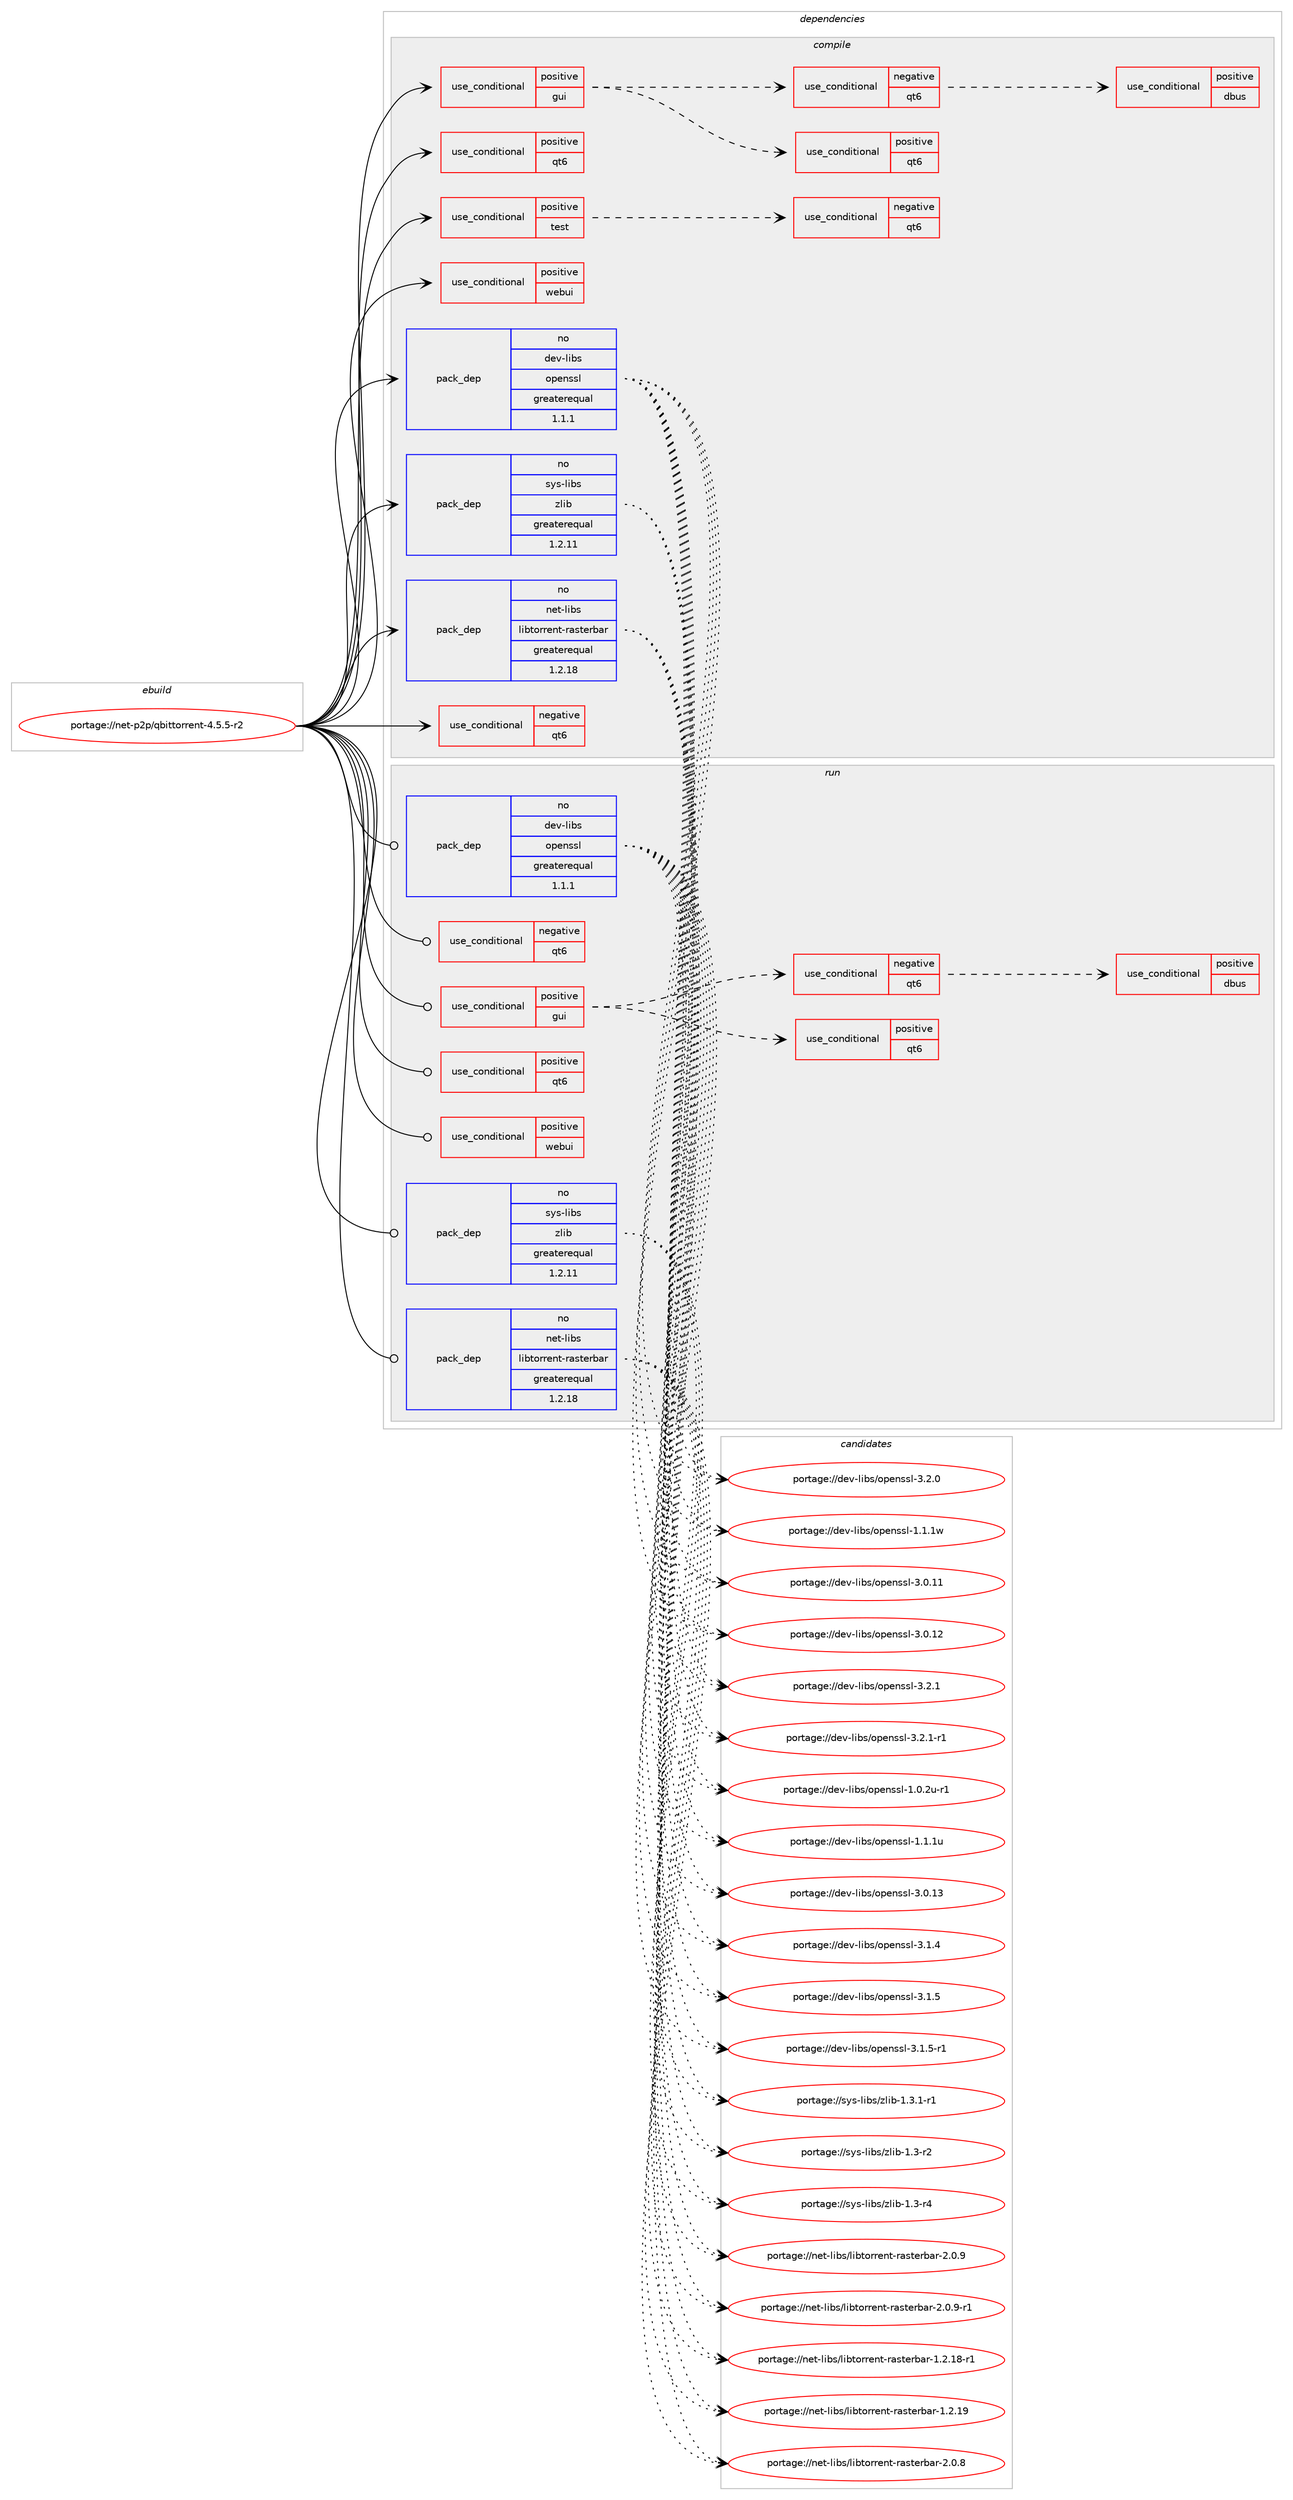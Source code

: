 digraph prolog {

# *************
# Graph options
# *************

newrank=true;
concentrate=true;
compound=true;
graph [rankdir=LR,fontname=Helvetica,fontsize=10,ranksep=1.5];#, ranksep=2.5, nodesep=0.2];
edge  [arrowhead=vee];
node  [fontname=Helvetica,fontsize=10];

# **********
# The ebuild
# **********

subgraph cluster_leftcol {
color=gray;
rank=same;
label=<<i>ebuild</i>>;
id [label="portage://net-p2p/qbittorrent-4.5.5-r2", color=red, width=4, href="../net-p2p/qbittorrent-4.5.5-r2.svg"];
}

# ****************
# The dependencies
# ****************

subgraph cluster_midcol {
color=gray;
label=<<i>dependencies</i>>;
subgraph cluster_compile {
fillcolor="#eeeeee";
style=filled;
label=<<i>compile</i>>;
subgraph cond7458 {
dependency11358 [label=<<TABLE BORDER="0" CELLBORDER="1" CELLSPACING="0" CELLPADDING="4"><TR><TD ROWSPAN="3" CELLPADDING="10">use_conditional</TD></TR><TR><TD>negative</TD></TR><TR><TD>qt6</TD></TR></TABLE>>, shape=none, color=red];
# *** BEGIN UNKNOWN DEPENDENCY TYPE (TODO) ***
# dependency11358 -> package_dependency(portage://net-p2p/qbittorrent-4.5.5-r2,install,no,dev-qt,qtcore,none,[,,],[slot(5)],[])
# *** END UNKNOWN DEPENDENCY TYPE (TODO) ***

# *** BEGIN UNKNOWN DEPENDENCY TYPE (TODO) ***
# dependency11358 -> package_dependency(portage://net-p2p/qbittorrent-4.5.5-r2,install,no,dev-qt,qtnetwork,none,[,,],[slot(5)],[use(enable(ssl),none)])
# *** END UNKNOWN DEPENDENCY TYPE (TODO) ***

# *** BEGIN UNKNOWN DEPENDENCY TYPE (TODO) ***
# dependency11358 -> package_dependency(portage://net-p2p/qbittorrent-4.5.5-r2,install,no,dev-qt,qtsql,none,[,,],[slot(5)],[use(enable(sqlite),none)])
# *** END UNKNOWN DEPENDENCY TYPE (TODO) ***

# *** BEGIN UNKNOWN DEPENDENCY TYPE (TODO) ***
# dependency11358 -> package_dependency(portage://net-p2p/qbittorrent-4.5.5-r2,install,no,dev-qt,qtxml,none,[,,],[slot(5)],[])
# *** END UNKNOWN DEPENDENCY TYPE (TODO) ***

}
id:e -> dependency11358:w [weight=20,style="solid",arrowhead="vee"];
subgraph cond7459 {
dependency11359 [label=<<TABLE BORDER="0" CELLBORDER="1" CELLSPACING="0" CELLPADDING="4"><TR><TD ROWSPAN="3" CELLPADDING="10">use_conditional</TD></TR><TR><TD>positive</TD></TR><TR><TD>gui</TD></TR></TABLE>>, shape=none, color=red];
subgraph cond7460 {
dependency11360 [label=<<TABLE BORDER="0" CELLBORDER="1" CELLSPACING="0" CELLPADDING="4"><TR><TD ROWSPAN="3" CELLPADDING="10">use_conditional</TD></TR><TR><TD>negative</TD></TR><TR><TD>qt6</TD></TR></TABLE>>, shape=none, color=red];
# *** BEGIN UNKNOWN DEPENDENCY TYPE (TODO) ***
# dependency11360 -> package_dependency(portage://net-p2p/qbittorrent-4.5.5-r2,install,no,dev-qt,qtgui,none,[,,],[slot(5)],[])
# *** END UNKNOWN DEPENDENCY TYPE (TODO) ***

# *** BEGIN UNKNOWN DEPENDENCY TYPE (TODO) ***
# dependency11360 -> package_dependency(portage://net-p2p/qbittorrent-4.5.5-r2,install,no,dev-qt,qtsvg,none,[,,],[slot(5)],[])
# *** END UNKNOWN DEPENDENCY TYPE (TODO) ***

# *** BEGIN UNKNOWN DEPENDENCY TYPE (TODO) ***
# dependency11360 -> package_dependency(portage://net-p2p/qbittorrent-4.5.5-r2,install,no,dev-qt,qtwidgets,none,[,,],[slot(5)],[])
# *** END UNKNOWN DEPENDENCY TYPE (TODO) ***

subgraph cond7461 {
dependency11361 [label=<<TABLE BORDER="0" CELLBORDER="1" CELLSPACING="0" CELLPADDING="4"><TR><TD ROWSPAN="3" CELLPADDING="10">use_conditional</TD></TR><TR><TD>positive</TD></TR><TR><TD>dbus</TD></TR></TABLE>>, shape=none, color=red];
# *** BEGIN UNKNOWN DEPENDENCY TYPE (TODO) ***
# dependency11361 -> package_dependency(portage://net-p2p/qbittorrent-4.5.5-r2,install,no,dev-qt,qtdbus,none,[,,],[slot(5)],[])
# *** END UNKNOWN DEPENDENCY TYPE (TODO) ***

}
dependency11360:e -> dependency11361:w [weight=20,style="dashed",arrowhead="vee"];
}
dependency11359:e -> dependency11360:w [weight=20,style="dashed",arrowhead="vee"];
subgraph cond7462 {
dependency11362 [label=<<TABLE BORDER="0" CELLBORDER="1" CELLSPACING="0" CELLPADDING="4"><TR><TD ROWSPAN="3" CELLPADDING="10">use_conditional</TD></TR><TR><TD>positive</TD></TR><TR><TD>qt6</TD></TR></TABLE>>, shape=none, color=red];
# *** BEGIN UNKNOWN DEPENDENCY TYPE (TODO) ***
# dependency11362 -> package_dependency(portage://net-p2p/qbittorrent-4.5.5-r2,install,no,dev-qt,qtbase,none,[,,],[slot(6)],[use(optenable(dbus),none),use(enable(gui),none),use(enable(widgets),none)])
# *** END UNKNOWN DEPENDENCY TYPE (TODO) ***

# *** BEGIN UNKNOWN DEPENDENCY TYPE (TODO) ***
# dependency11362 -> package_dependency(portage://net-p2p/qbittorrent-4.5.5-r2,install,no,dev-qt,qtsvg,none,[,,],[slot(6)],[])
# *** END UNKNOWN DEPENDENCY TYPE (TODO) ***

}
dependency11359:e -> dependency11362:w [weight=20,style="dashed",arrowhead="vee"];
}
id:e -> dependency11359:w [weight=20,style="solid",arrowhead="vee"];
subgraph cond7463 {
dependency11363 [label=<<TABLE BORDER="0" CELLBORDER="1" CELLSPACING="0" CELLPADDING="4"><TR><TD ROWSPAN="3" CELLPADDING="10">use_conditional</TD></TR><TR><TD>positive</TD></TR><TR><TD>qt6</TD></TR></TABLE>>, shape=none, color=red];
# *** BEGIN UNKNOWN DEPENDENCY TYPE (TODO) ***
# dependency11363 -> package_dependency(portage://net-p2p/qbittorrent-4.5.5-r2,install,no,dev-qt,qtbase,none,[,,],[slot(6)],[use(enable(network),none),use(enable(ssl),none),use(enable(sql),none),use(enable(sqlite),none),use(enable(xml),positive)])
# *** END UNKNOWN DEPENDENCY TYPE (TODO) ***

}
id:e -> dependency11363:w [weight=20,style="solid",arrowhead="vee"];
subgraph cond7464 {
dependency11364 [label=<<TABLE BORDER="0" CELLBORDER="1" CELLSPACING="0" CELLPADDING="4"><TR><TD ROWSPAN="3" CELLPADDING="10">use_conditional</TD></TR><TR><TD>positive</TD></TR><TR><TD>test</TD></TR></TABLE>>, shape=none, color=red];
subgraph cond7465 {
dependency11365 [label=<<TABLE BORDER="0" CELLBORDER="1" CELLSPACING="0" CELLPADDING="4"><TR><TD ROWSPAN="3" CELLPADDING="10">use_conditional</TD></TR><TR><TD>negative</TD></TR><TR><TD>qt6</TD></TR></TABLE>>, shape=none, color=red];
# *** BEGIN UNKNOWN DEPENDENCY TYPE (TODO) ***
# dependency11365 -> package_dependency(portage://net-p2p/qbittorrent-4.5.5-r2,install,no,dev-qt,qttest,none,[,,],[slot(5)],[])
# *** END UNKNOWN DEPENDENCY TYPE (TODO) ***

}
dependency11364:e -> dependency11365:w [weight=20,style="dashed",arrowhead="vee"];
}
id:e -> dependency11364:w [weight=20,style="solid",arrowhead="vee"];
subgraph cond7466 {
dependency11366 [label=<<TABLE BORDER="0" CELLBORDER="1" CELLSPACING="0" CELLPADDING="4"><TR><TD ROWSPAN="3" CELLPADDING="10">use_conditional</TD></TR><TR><TD>positive</TD></TR><TR><TD>webui</TD></TR></TABLE>>, shape=none, color=red];
# *** BEGIN UNKNOWN DEPENDENCY TYPE (TODO) ***
# dependency11366 -> package_dependency(portage://net-p2p/qbittorrent-4.5.5-r2,install,no,acct-group,qbittorrent,none,[,,],[],[])
# *** END UNKNOWN DEPENDENCY TYPE (TODO) ***

# *** BEGIN UNKNOWN DEPENDENCY TYPE (TODO) ***
# dependency11366 -> package_dependency(portage://net-p2p/qbittorrent-4.5.5-r2,install,no,acct-user,qbittorrent,none,[,,],[],[])
# *** END UNKNOWN DEPENDENCY TYPE (TODO) ***

}
id:e -> dependency11366:w [weight=20,style="solid",arrowhead="vee"];
# *** BEGIN UNKNOWN DEPENDENCY TYPE (TODO) ***
# id -> package_dependency(portage://net-p2p/qbittorrent-4.5.5-r2,install,no,dev-libs,boost,none,[,,],[],[])
# *** END UNKNOWN DEPENDENCY TYPE (TODO) ***

subgraph pack3787 {
dependency11367 [label=<<TABLE BORDER="0" CELLBORDER="1" CELLSPACING="0" CELLPADDING="4" WIDTH="220"><TR><TD ROWSPAN="6" CELLPADDING="30">pack_dep</TD></TR><TR><TD WIDTH="110">no</TD></TR><TR><TD>dev-libs</TD></TR><TR><TD>openssl</TD></TR><TR><TD>greaterequal</TD></TR><TR><TD>1.1.1</TD></TR></TABLE>>, shape=none, color=blue];
}
id:e -> dependency11367:w [weight=20,style="solid",arrowhead="vee"];
subgraph pack3788 {
dependency11368 [label=<<TABLE BORDER="0" CELLBORDER="1" CELLSPACING="0" CELLPADDING="4" WIDTH="220"><TR><TD ROWSPAN="6" CELLPADDING="30">pack_dep</TD></TR><TR><TD WIDTH="110">no</TD></TR><TR><TD>net-libs</TD></TR><TR><TD>libtorrent-rasterbar</TD></TR><TR><TD>greaterequal</TD></TR><TR><TD>1.2.18</TD></TR></TABLE>>, shape=none, color=blue];
}
id:e -> dependency11368:w [weight=20,style="solid",arrowhead="vee"];
subgraph pack3789 {
dependency11369 [label=<<TABLE BORDER="0" CELLBORDER="1" CELLSPACING="0" CELLPADDING="4" WIDTH="220"><TR><TD ROWSPAN="6" CELLPADDING="30">pack_dep</TD></TR><TR><TD WIDTH="110">no</TD></TR><TR><TD>sys-libs</TD></TR><TR><TD>zlib</TD></TR><TR><TD>greaterequal</TD></TR><TR><TD>1.2.11</TD></TR></TABLE>>, shape=none, color=blue];
}
id:e -> dependency11369:w [weight=20,style="solid",arrowhead="vee"];
}
subgraph cluster_compileandrun {
fillcolor="#eeeeee";
style=filled;
label=<<i>compile and run</i>>;
}
subgraph cluster_run {
fillcolor="#eeeeee";
style=filled;
label=<<i>run</i>>;
subgraph cond7467 {
dependency11370 [label=<<TABLE BORDER="0" CELLBORDER="1" CELLSPACING="0" CELLPADDING="4"><TR><TD ROWSPAN="3" CELLPADDING="10">use_conditional</TD></TR><TR><TD>negative</TD></TR><TR><TD>qt6</TD></TR></TABLE>>, shape=none, color=red];
# *** BEGIN UNKNOWN DEPENDENCY TYPE (TODO) ***
# dependency11370 -> package_dependency(portage://net-p2p/qbittorrent-4.5.5-r2,run,no,dev-qt,qtcore,none,[,,],[slot(5)],[])
# *** END UNKNOWN DEPENDENCY TYPE (TODO) ***

# *** BEGIN UNKNOWN DEPENDENCY TYPE (TODO) ***
# dependency11370 -> package_dependency(portage://net-p2p/qbittorrent-4.5.5-r2,run,no,dev-qt,qtnetwork,none,[,,],[slot(5)],[use(enable(ssl),none)])
# *** END UNKNOWN DEPENDENCY TYPE (TODO) ***

# *** BEGIN UNKNOWN DEPENDENCY TYPE (TODO) ***
# dependency11370 -> package_dependency(portage://net-p2p/qbittorrent-4.5.5-r2,run,no,dev-qt,qtsql,none,[,,],[slot(5)],[use(enable(sqlite),none)])
# *** END UNKNOWN DEPENDENCY TYPE (TODO) ***

# *** BEGIN UNKNOWN DEPENDENCY TYPE (TODO) ***
# dependency11370 -> package_dependency(portage://net-p2p/qbittorrent-4.5.5-r2,run,no,dev-qt,qtxml,none,[,,],[slot(5)],[])
# *** END UNKNOWN DEPENDENCY TYPE (TODO) ***

}
id:e -> dependency11370:w [weight=20,style="solid",arrowhead="odot"];
subgraph cond7468 {
dependency11371 [label=<<TABLE BORDER="0" CELLBORDER="1" CELLSPACING="0" CELLPADDING="4"><TR><TD ROWSPAN="3" CELLPADDING="10">use_conditional</TD></TR><TR><TD>positive</TD></TR><TR><TD>gui</TD></TR></TABLE>>, shape=none, color=red];
subgraph cond7469 {
dependency11372 [label=<<TABLE BORDER="0" CELLBORDER="1" CELLSPACING="0" CELLPADDING="4"><TR><TD ROWSPAN="3" CELLPADDING="10">use_conditional</TD></TR><TR><TD>negative</TD></TR><TR><TD>qt6</TD></TR></TABLE>>, shape=none, color=red];
# *** BEGIN UNKNOWN DEPENDENCY TYPE (TODO) ***
# dependency11372 -> package_dependency(portage://net-p2p/qbittorrent-4.5.5-r2,run,no,dev-qt,qtgui,none,[,,],[slot(5)],[])
# *** END UNKNOWN DEPENDENCY TYPE (TODO) ***

# *** BEGIN UNKNOWN DEPENDENCY TYPE (TODO) ***
# dependency11372 -> package_dependency(portage://net-p2p/qbittorrent-4.5.5-r2,run,no,dev-qt,qtsvg,none,[,,],[slot(5)],[])
# *** END UNKNOWN DEPENDENCY TYPE (TODO) ***

# *** BEGIN UNKNOWN DEPENDENCY TYPE (TODO) ***
# dependency11372 -> package_dependency(portage://net-p2p/qbittorrent-4.5.5-r2,run,no,dev-qt,qtwidgets,none,[,,],[slot(5)],[])
# *** END UNKNOWN DEPENDENCY TYPE (TODO) ***

subgraph cond7470 {
dependency11373 [label=<<TABLE BORDER="0" CELLBORDER="1" CELLSPACING="0" CELLPADDING="4"><TR><TD ROWSPAN="3" CELLPADDING="10">use_conditional</TD></TR><TR><TD>positive</TD></TR><TR><TD>dbus</TD></TR></TABLE>>, shape=none, color=red];
# *** BEGIN UNKNOWN DEPENDENCY TYPE (TODO) ***
# dependency11373 -> package_dependency(portage://net-p2p/qbittorrent-4.5.5-r2,run,no,dev-qt,qtdbus,none,[,,],[slot(5)],[])
# *** END UNKNOWN DEPENDENCY TYPE (TODO) ***

}
dependency11372:e -> dependency11373:w [weight=20,style="dashed",arrowhead="vee"];
}
dependency11371:e -> dependency11372:w [weight=20,style="dashed",arrowhead="vee"];
subgraph cond7471 {
dependency11374 [label=<<TABLE BORDER="0" CELLBORDER="1" CELLSPACING="0" CELLPADDING="4"><TR><TD ROWSPAN="3" CELLPADDING="10">use_conditional</TD></TR><TR><TD>positive</TD></TR><TR><TD>qt6</TD></TR></TABLE>>, shape=none, color=red];
# *** BEGIN UNKNOWN DEPENDENCY TYPE (TODO) ***
# dependency11374 -> package_dependency(portage://net-p2p/qbittorrent-4.5.5-r2,run,no,dev-qt,qtbase,none,[,,],[slot(6)],[use(optenable(dbus),none),use(enable(gui),none),use(enable(widgets),none)])
# *** END UNKNOWN DEPENDENCY TYPE (TODO) ***

# *** BEGIN UNKNOWN DEPENDENCY TYPE (TODO) ***
# dependency11374 -> package_dependency(portage://net-p2p/qbittorrent-4.5.5-r2,run,no,dev-qt,qtsvg,none,[,,],[slot(6)],[])
# *** END UNKNOWN DEPENDENCY TYPE (TODO) ***

}
dependency11371:e -> dependency11374:w [weight=20,style="dashed",arrowhead="vee"];
}
id:e -> dependency11371:w [weight=20,style="solid",arrowhead="odot"];
subgraph cond7472 {
dependency11375 [label=<<TABLE BORDER="0" CELLBORDER="1" CELLSPACING="0" CELLPADDING="4"><TR><TD ROWSPAN="3" CELLPADDING="10">use_conditional</TD></TR><TR><TD>positive</TD></TR><TR><TD>qt6</TD></TR></TABLE>>, shape=none, color=red];
# *** BEGIN UNKNOWN DEPENDENCY TYPE (TODO) ***
# dependency11375 -> package_dependency(portage://net-p2p/qbittorrent-4.5.5-r2,run,no,dev-qt,qtbase,none,[,,],[slot(6)],[use(enable(network),none),use(enable(ssl),none),use(enable(sql),none),use(enable(sqlite),none),use(enable(xml),positive)])
# *** END UNKNOWN DEPENDENCY TYPE (TODO) ***

}
id:e -> dependency11375:w [weight=20,style="solid",arrowhead="odot"];
subgraph cond7473 {
dependency11376 [label=<<TABLE BORDER="0" CELLBORDER="1" CELLSPACING="0" CELLPADDING="4"><TR><TD ROWSPAN="3" CELLPADDING="10">use_conditional</TD></TR><TR><TD>positive</TD></TR><TR><TD>webui</TD></TR></TABLE>>, shape=none, color=red];
# *** BEGIN UNKNOWN DEPENDENCY TYPE (TODO) ***
# dependency11376 -> package_dependency(portage://net-p2p/qbittorrent-4.5.5-r2,run,no,acct-group,qbittorrent,none,[,,],[],[])
# *** END UNKNOWN DEPENDENCY TYPE (TODO) ***

# *** BEGIN UNKNOWN DEPENDENCY TYPE (TODO) ***
# dependency11376 -> package_dependency(portage://net-p2p/qbittorrent-4.5.5-r2,run,no,acct-user,qbittorrent,none,[,,],[],[])
# *** END UNKNOWN DEPENDENCY TYPE (TODO) ***

}
id:e -> dependency11376:w [weight=20,style="solid",arrowhead="odot"];
subgraph pack3790 {
dependency11377 [label=<<TABLE BORDER="0" CELLBORDER="1" CELLSPACING="0" CELLPADDING="4" WIDTH="220"><TR><TD ROWSPAN="6" CELLPADDING="30">pack_dep</TD></TR><TR><TD WIDTH="110">no</TD></TR><TR><TD>dev-libs</TD></TR><TR><TD>openssl</TD></TR><TR><TD>greaterequal</TD></TR><TR><TD>1.1.1</TD></TR></TABLE>>, shape=none, color=blue];
}
id:e -> dependency11377:w [weight=20,style="solid",arrowhead="odot"];
subgraph pack3791 {
dependency11378 [label=<<TABLE BORDER="0" CELLBORDER="1" CELLSPACING="0" CELLPADDING="4" WIDTH="220"><TR><TD ROWSPAN="6" CELLPADDING="30">pack_dep</TD></TR><TR><TD WIDTH="110">no</TD></TR><TR><TD>net-libs</TD></TR><TR><TD>libtorrent-rasterbar</TD></TR><TR><TD>greaterequal</TD></TR><TR><TD>1.2.18</TD></TR></TABLE>>, shape=none, color=blue];
}
id:e -> dependency11378:w [weight=20,style="solid",arrowhead="odot"];
subgraph pack3792 {
dependency11379 [label=<<TABLE BORDER="0" CELLBORDER="1" CELLSPACING="0" CELLPADDING="4" WIDTH="220"><TR><TD ROWSPAN="6" CELLPADDING="30">pack_dep</TD></TR><TR><TD WIDTH="110">no</TD></TR><TR><TD>sys-libs</TD></TR><TR><TD>zlib</TD></TR><TR><TD>greaterequal</TD></TR><TR><TD>1.2.11</TD></TR></TABLE>>, shape=none, color=blue];
}
id:e -> dependency11379:w [weight=20,style="solid",arrowhead="odot"];
}
}

# **************
# The candidates
# **************

subgraph cluster_choices {
rank=same;
color=gray;
label=<<i>candidates</i>>;

subgraph choice3787 {
color=black;
nodesep=1;
choice1001011184510810598115471111121011101151151084549464846501174511449 [label="portage://dev-libs/openssl-1.0.2u-r1", color=red, width=4,href="../dev-libs/openssl-1.0.2u-r1.svg"];
choice100101118451081059811547111112101110115115108454946494649117 [label="portage://dev-libs/openssl-1.1.1u", color=red, width=4,href="../dev-libs/openssl-1.1.1u.svg"];
choice100101118451081059811547111112101110115115108454946494649119 [label="portage://dev-libs/openssl-1.1.1w", color=red, width=4,href="../dev-libs/openssl-1.1.1w.svg"];
choice10010111845108105981154711111210111011511510845514648464949 [label="portage://dev-libs/openssl-3.0.11", color=red, width=4,href="../dev-libs/openssl-3.0.11.svg"];
choice10010111845108105981154711111210111011511510845514648464950 [label="portage://dev-libs/openssl-3.0.12", color=red, width=4,href="../dev-libs/openssl-3.0.12.svg"];
choice10010111845108105981154711111210111011511510845514648464951 [label="portage://dev-libs/openssl-3.0.13", color=red, width=4,href="../dev-libs/openssl-3.0.13.svg"];
choice100101118451081059811547111112101110115115108455146494652 [label="portage://dev-libs/openssl-3.1.4", color=red, width=4,href="../dev-libs/openssl-3.1.4.svg"];
choice100101118451081059811547111112101110115115108455146494653 [label="portage://dev-libs/openssl-3.1.5", color=red, width=4,href="../dev-libs/openssl-3.1.5.svg"];
choice1001011184510810598115471111121011101151151084551464946534511449 [label="portage://dev-libs/openssl-3.1.5-r1", color=red, width=4,href="../dev-libs/openssl-3.1.5-r1.svg"];
choice100101118451081059811547111112101110115115108455146504648 [label="portage://dev-libs/openssl-3.2.0", color=red, width=4,href="../dev-libs/openssl-3.2.0.svg"];
choice100101118451081059811547111112101110115115108455146504649 [label="portage://dev-libs/openssl-3.2.1", color=red, width=4,href="../dev-libs/openssl-3.2.1.svg"];
choice1001011184510810598115471111121011101151151084551465046494511449 [label="portage://dev-libs/openssl-3.2.1-r1", color=red, width=4,href="../dev-libs/openssl-3.2.1-r1.svg"];
dependency11367:e -> choice1001011184510810598115471111121011101151151084549464846501174511449:w [style=dotted,weight="100"];
dependency11367:e -> choice100101118451081059811547111112101110115115108454946494649117:w [style=dotted,weight="100"];
dependency11367:e -> choice100101118451081059811547111112101110115115108454946494649119:w [style=dotted,weight="100"];
dependency11367:e -> choice10010111845108105981154711111210111011511510845514648464949:w [style=dotted,weight="100"];
dependency11367:e -> choice10010111845108105981154711111210111011511510845514648464950:w [style=dotted,weight="100"];
dependency11367:e -> choice10010111845108105981154711111210111011511510845514648464951:w [style=dotted,weight="100"];
dependency11367:e -> choice100101118451081059811547111112101110115115108455146494652:w [style=dotted,weight="100"];
dependency11367:e -> choice100101118451081059811547111112101110115115108455146494653:w [style=dotted,weight="100"];
dependency11367:e -> choice1001011184510810598115471111121011101151151084551464946534511449:w [style=dotted,weight="100"];
dependency11367:e -> choice100101118451081059811547111112101110115115108455146504648:w [style=dotted,weight="100"];
dependency11367:e -> choice100101118451081059811547111112101110115115108455146504649:w [style=dotted,weight="100"];
dependency11367:e -> choice1001011184510810598115471111121011101151151084551465046494511449:w [style=dotted,weight="100"];
}
subgraph choice3788 {
color=black;
nodesep=1;
choice1101011164510810598115471081059811611111411410111011645114971151161011149897114454946504649564511449 [label="portage://net-libs/libtorrent-rasterbar-1.2.18-r1", color=red, width=4,href="../net-libs/libtorrent-rasterbar-1.2.18-r1.svg"];
choice110101116451081059811547108105981161111141141011101164511497115116101114989711445494650464957 [label="portage://net-libs/libtorrent-rasterbar-1.2.19", color=red, width=4,href="../net-libs/libtorrent-rasterbar-1.2.19.svg"];
choice1101011164510810598115471081059811611111411410111011645114971151161011149897114455046484656 [label="portage://net-libs/libtorrent-rasterbar-2.0.8", color=red, width=4,href="../net-libs/libtorrent-rasterbar-2.0.8.svg"];
choice1101011164510810598115471081059811611111411410111011645114971151161011149897114455046484657 [label="portage://net-libs/libtorrent-rasterbar-2.0.9", color=red, width=4,href="../net-libs/libtorrent-rasterbar-2.0.9.svg"];
choice11010111645108105981154710810598116111114114101110116451149711511610111498971144550464846574511449 [label="portage://net-libs/libtorrent-rasterbar-2.0.9-r1", color=red, width=4,href="../net-libs/libtorrent-rasterbar-2.0.9-r1.svg"];
dependency11368:e -> choice1101011164510810598115471081059811611111411410111011645114971151161011149897114454946504649564511449:w [style=dotted,weight="100"];
dependency11368:e -> choice110101116451081059811547108105981161111141141011101164511497115116101114989711445494650464957:w [style=dotted,weight="100"];
dependency11368:e -> choice1101011164510810598115471081059811611111411410111011645114971151161011149897114455046484656:w [style=dotted,weight="100"];
dependency11368:e -> choice1101011164510810598115471081059811611111411410111011645114971151161011149897114455046484657:w [style=dotted,weight="100"];
dependency11368:e -> choice11010111645108105981154710810598116111114114101110116451149711511610111498971144550464846574511449:w [style=dotted,weight="100"];
}
subgraph choice3789 {
color=black;
nodesep=1;
choice11512111545108105981154712210810598454946514511450 [label="portage://sys-libs/zlib-1.3-r2", color=red, width=4,href="../sys-libs/zlib-1.3-r2.svg"];
choice11512111545108105981154712210810598454946514511452 [label="portage://sys-libs/zlib-1.3-r4", color=red, width=4,href="../sys-libs/zlib-1.3-r4.svg"];
choice115121115451081059811547122108105984549465146494511449 [label="portage://sys-libs/zlib-1.3.1-r1", color=red, width=4,href="../sys-libs/zlib-1.3.1-r1.svg"];
dependency11369:e -> choice11512111545108105981154712210810598454946514511450:w [style=dotted,weight="100"];
dependency11369:e -> choice11512111545108105981154712210810598454946514511452:w [style=dotted,weight="100"];
dependency11369:e -> choice115121115451081059811547122108105984549465146494511449:w [style=dotted,weight="100"];
}
subgraph choice3790 {
color=black;
nodesep=1;
choice1001011184510810598115471111121011101151151084549464846501174511449 [label="portage://dev-libs/openssl-1.0.2u-r1", color=red, width=4,href="../dev-libs/openssl-1.0.2u-r1.svg"];
choice100101118451081059811547111112101110115115108454946494649117 [label="portage://dev-libs/openssl-1.1.1u", color=red, width=4,href="../dev-libs/openssl-1.1.1u.svg"];
choice100101118451081059811547111112101110115115108454946494649119 [label="portage://dev-libs/openssl-1.1.1w", color=red, width=4,href="../dev-libs/openssl-1.1.1w.svg"];
choice10010111845108105981154711111210111011511510845514648464949 [label="portage://dev-libs/openssl-3.0.11", color=red, width=4,href="../dev-libs/openssl-3.0.11.svg"];
choice10010111845108105981154711111210111011511510845514648464950 [label="portage://dev-libs/openssl-3.0.12", color=red, width=4,href="../dev-libs/openssl-3.0.12.svg"];
choice10010111845108105981154711111210111011511510845514648464951 [label="portage://dev-libs/openssl-3.0.13", color=red, width=4,href="../dev-libs/openssl-3.0.13.svg"];
choice100101118451081059811547111112101110115115108455146494652 [label="portage://dev-libs/openssl-3.1.4", color=red, width=4,href="../dev-libs/openssl-3.1.4.svg"];
choice100101118451081059811547111112101110115115108455146494653 [label="portage://dev-libs/openssl-3.1.5", color=red, width=4,href="../dev-libs/openssl-3.1.5.svg"];
choice1001011184510810598115471111121011101151151084551464946534511449 [label="portage://dev-libs/openssl-3.1.5-r1", color=red, width=4,href="../dev-libs/openssl-3.1.5-r1.svg"];
choice100101118451081059811547111112101110115115108455146504648 [label="portage://dev-libs/openssl-3.2.0", color=red, width=4,href="../dev-libs/openssl-3.2.0.svg"];
choice100101118451081059811547111112101110115115108455146504649 [label="portage://dev-libs/openssl-3.2.1", color=red, width=4,href="../dev-libs/openssl-3.2.1.svg"];
choice1001011184510810598115471111121011101151151084551465046494511449 [label="portage://dev-libs/openssl-3.2.1-r1", color=red, width=4,href="../dev-libs/openssl-3.2.1-r1.svg"];
dependency11377:e -> choice1001011184510810598115471111121011101151151084549464846501174511449:w [style=dotted,weight="100"];
dependency11377:e -> choice100101118451081059811547111112101110115115108454946494649117:w [style=dotted,weight="100"];
dependency11377:e -> choice100101118451081059811547111112101110115115108454946494649119:w [style=dotted,weight="100"];
dependency11377:e -> choice10010111845108105981154711111210111011511510845514648464949:w [style=dotted,weight="100"];
dependency11377:e -> choice10010111845108105981154711111210111011511510845514648464950:w [style=dotted,weight="100"];
dependency11377:e -> choice10010111845108105981154711111210111011511510845514648464951:w [style=dotted,weight="100"];
dependency11377:e -> choice100101118451081059811547111112101110115115108455146494652:w [style=dotted,weight="100"];
dependency11377:e -> choice100101118451081059811547111112101110115115108455146494653:w [style=dotted,weight="100"];
dependency11377:e -> choice1001011184510810598115471111121011101151151084551464946534511449:w [style=dotted,weight="100"];
dependency11377:e -> choice100101118451081059811547111112101110115115108455146504648:w [style=dotted,weight="100"];
dependency11377:e -> choice100101118451081059811547111112101110115115108455146504649:w [style=dotted,weight="100"];
dependency11377:e -> choice1001011184510810598115471111121011101151151084551465046494511449:w [style=dotted,weight="100"];
}
subgraph choice3791 {
color=black;
nodesep=1;
choice1101011164510810598115471081059811611111411410111011645114971151161011149897114454946504649564511449 [label="portage://net-libs/libtorrent-rasterbar-1.2.18-r1", color=red, width=4,href="../net-libs/libtorrent-rasterbar-1.2.18-r1.svg"];
choice110101116451081059811547108105981161111141141011101164511497115116101114989711445494650464957 [label="portage://net-libs/libtorrent-rasterbar-1.2.19", color=red, width=4,href="../net-libs/libtorrent-rasterbar-1.2.19.svg"];
choice1101011164510810598115471081059811611111411410111011645114971151161011149897114455046484656 [label="portage://net-libs/libtorrent-rasterbar-2.0.8", color=red, width=4,href="../net-libs/libtorrent-rasterbar-2.0.8.svg"];
choice1101011164510810598115471081059811611111411410111011645114971151161011149897114455046484657 [label="portage://net-libs/libtorrent-rasterbar-2.0.9", color=red, width=4,href="../net-libs/libtorrent-rasterbar-2.0.9.svg"];
choice11010111645108105981154710810598116111114114101110116451149711511610111498971144550464846574511449 [label="portage://net-libs/libtorrent-rasterbar-2.0.9-r1", color=red, width=4,href="../net-libs/libtorrent-rasterbar-2.0.9-r1.svg"];
dependency11378:e -> choice1101011164510810598115471081059811611111411410111011645114971151161011149897114454946504649564511449:w [style=dotted,weight="100"];
dependency11378:e -> choice110101116451081059811547108105981161111141141011101164511497115116101114989711445494650464957:w [style=dotted,weight="100"];
dependency11378:e -> choice1101011164510810598115471081059811611111411410111011645114971151161011149897114455046484656:w [style=dotted,weight="100"];
dependency11378:e -> choice1101011164510810598115471081059811611111411410111011645114971151161011149897114455046484657:w [style=dotted,weight="100"];
dependency11378:e -> choice11010111645108105981154710810598116111114114101110116451149711511610111498971144550464846574511449:w [style=dotted,weight="100"];
}
subgraph choice3792 {
color=black;
nodesep=1;
choice11512111545108105981154712210810598454946514511450 [label="portage://sys-libs/zlib-1.3-r2", color=red, width=4,href="../sys-libs/zlib-1.3-r2.svg"];
choice11512111545108105981154712210810598454946514511452 [label="portage://sys-libs/zlib-1.3-r4", color=red, width=4,href="../sys-libs/zlib-1.3-r4.svg"];
choice115121115451081059811547122108105984549465146494511449 [label="portage://sys-libs/zlib-1.3.1-r1", color=red, width=4,href="../sys-libs/zlib-1.3.1-r1.svg"];
dependency11379:e -> choice11512111545108105981154712210810598454946514511450:w [style=dotted,weight="100"];
dependency11379:e -> choice11512111545108105981154712210810598454946514511452:w [style=dotted,weight="100"];
dependency11379:e -> choice115121115451081059811547122108105984549465146494511449:w [style=dotted,weight="100"];
}
}

}
